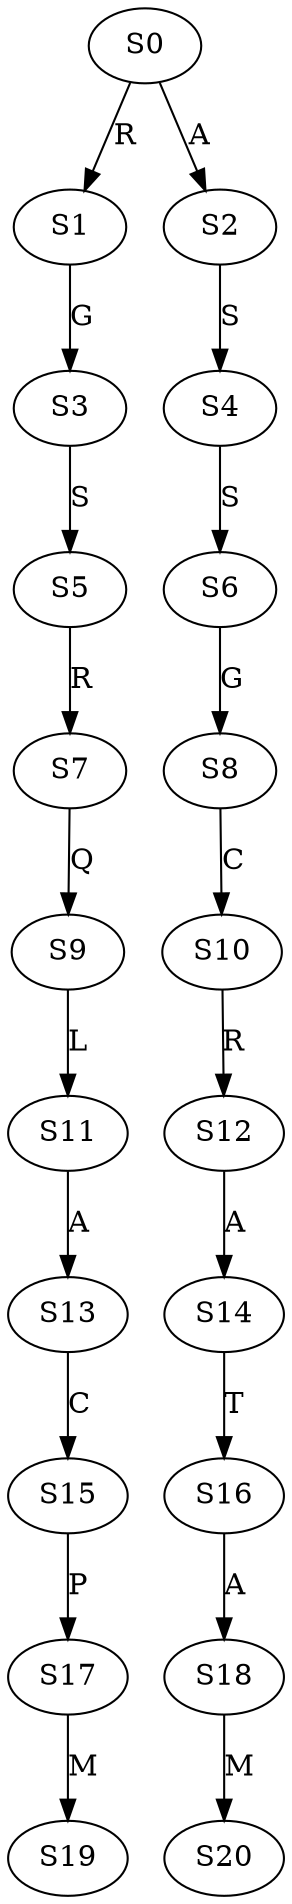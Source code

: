 strict digraph  {
	S0 -> S1 [ label = R ];
	S0 -> S2 [ label = A ];
	S1 -> S3 [ label = G ];
	S2 -> S4 [ label = S ];
	S3 -> S5 [ label = S ];
	S4 -> S6 [ label = S ];
	S5 -> S7 [ label = R ];
	S6 -> S8 [ label = G ];
	S7 -> S9 [ label = Q ];
	S8 -> S10 [ label = C ];
	S9 -> S11 [ label = L ];
	S10 -> S12 [ label = R ];
	S11 -> S13 [ label = A ];
	S12 -> S14 [ label = A ];
	S13 -> S15 [ label = C ];
	S14 -> S16 [ label = T ];
	S15 -> S17 [ label = P ];
	S16 -> S18 [ label = A ];
	S17 -> S19 [ label = M ];
	S18 -> S20 [ label = M ];
}
